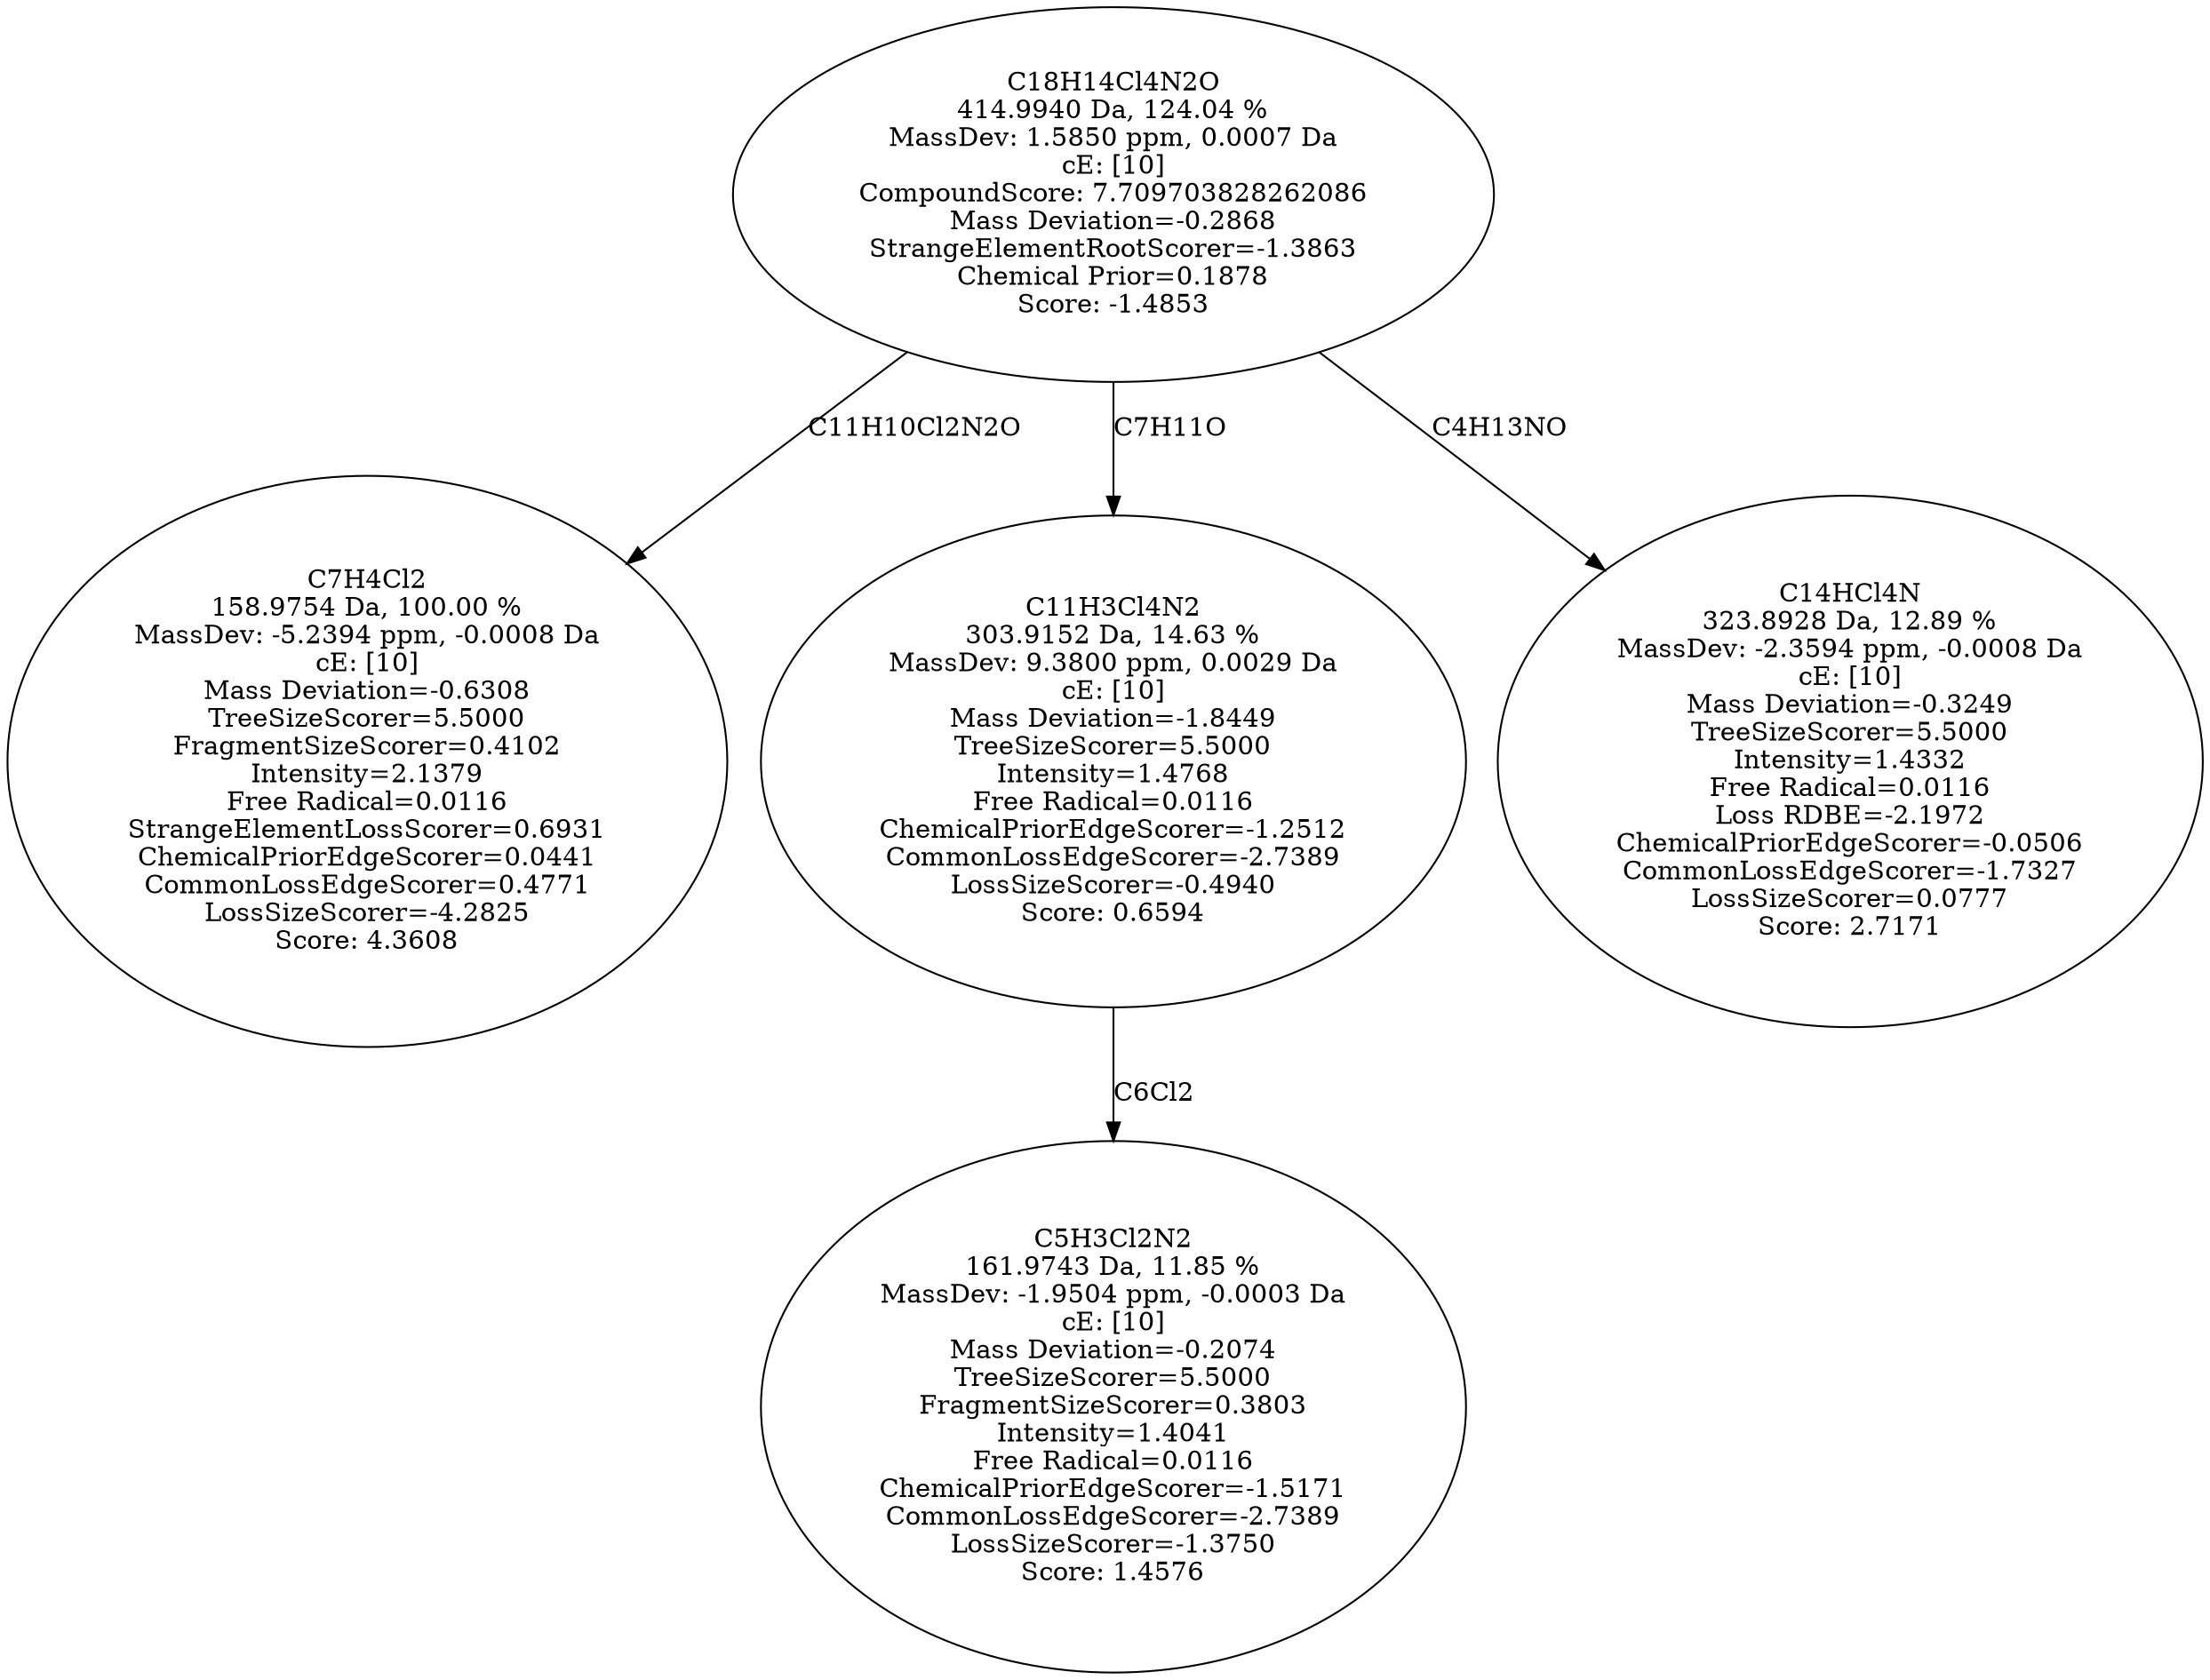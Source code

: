 strict digraph {
v1 [label="C7H4Cl2\n158.9754 Da, 100.00 %\nMassDev: -5.2394 ppm, -0.0008 Da\ncE: [10]\nMass Deviation=-0.6308\nTreeSizeScorer=5.5000\nFragmentSizeScorer=0.4102\nIntensity=2.1379\nFree Radical=0.0116\nStrangeElementLossScorer=0.6931\nChemicalPriorEdgeScorer=0.0441\nCommonLossEdgeScorer=0.4771\nLossSizeScorer=-4.2825\nScore: 4.3608"];
v2 [label="C5H3Cl2N2\n161.9743 Da, 11.85 %\nMassDev: -1.9504 ppm, -0.0003 Da\ncE: [10]\nMass Deviation=-0.2074\nTreeSizeScorer=5.5000\nFragmentSizeScorer=0.3803\nIntensity=1.4041\nFree Radical=0.0116\nChemicalPriorEdgeScorer=-1.5171\nCommonLossEdgeScorer=-2.7389\nLossSizeScorer=-1.3750\nScore: 1.4576"];
v3 [label="C11H3Cl4N2\n303.9152 Da, 14.63 %\nMassDev: 9.3800 ppm, 0.0029 Da\ncE: [10]\nMass Deviation=-1.8449\nTreeSizeScorer=5.5000\nIntensity=1.4768\nFree Radical=0.0116\nChemicalPriorEdgeScorer=-1.2512\nCommonLossEdgeScorer=-2.7389\nLossSizeScorer=-0.4940\nScore: 0.6594"];
v4 [label="C14HCl4N\n323.8928 Da, 12.89 %\nMassDev: -2.3594 ppm, -0.0008 Da\ncE: [10]\nMass Deviation=-0.3249\nTreeSizeScorer=5.5000\nIntensity=1.4332\nFree Radical=0.0116\nLoss RDBE=-2.1972\nChemicalPriorEdgeScorer=-0.0506\nCommonLossEdgeScorer=-1.7327\nLossSizeScorer=0.0777\nScore: 2.7171"];
v5 [label="C18H14Cl4N2O\n414.9940 Da, 124.04 %\nMassDev: 1.5850 ppm, 0.0007 Da\ncE: [10]\nCompoundScore: 7.709703828262086\nMass Deviation=-0.2868\nStrangeElementRootScorer=-1.3863\nChemical Prior=0.1878\nScore: -1.4853"];
v5 -> v1 [label="C11H10Cl2N2O"];
v3 -> v2 [label="C6Cl2"];
v5 -> v3 [label="C7H11O"];
v5 -> v4 [label="C4H13NO"];
}